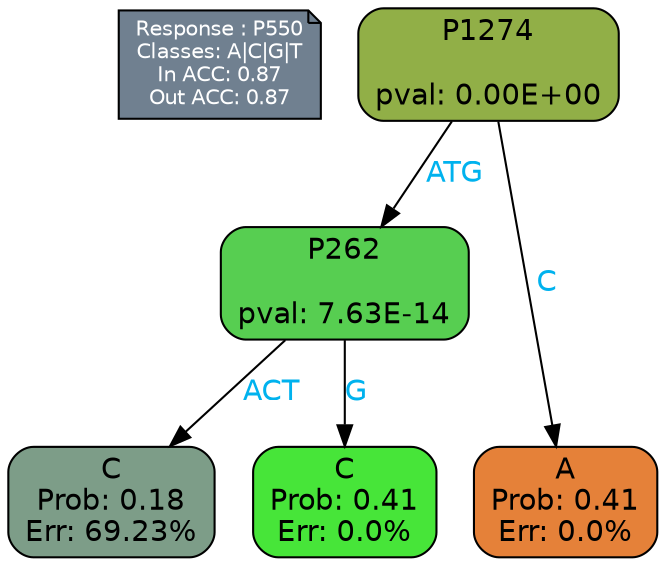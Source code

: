 digraph Tree {
node [shape=box, style="filled, rounded", color="black", fontname=helvetica] ;
graph [ranksep=equally, splines=polylines, bgcolor=transparent, dpi=600] ;
edge [fontname=helvetica] ;
LEGEND [label="Response : P550
Classes: A|C|G|T
In ACC: 0.87
Out ACC: 0.87
",shape=note,align=left,style=filled,fillcolor="slategray",fontcolor="white",fontsize=10];1 [label="P1274

pval: 0.00E+00", fillcolor="#91af47"] ;
2 [label="P262

pval: 7.63E-14", fillcolor="#57ce51"] ;
3 [label="C
Prob: 0.18
Err: 69.23%", fillcolor="#7d9d88"] ;
4 [label="C
Prob: 0.41
Err: 0.0%", fillcolor="#47e539"] ;
5 [label="A
Prob: 0.41
Err: 0.0%", fillcolor="#e58139"] ;
1 -> 2 [label="ATG",fontcolor=deepskyblue2] ;
1 -> 5 [label="C",fontcolor=deepskyblue2] ;
2 -> 3 [label="ACT",fontcolor=deepskyblue2] ;
2 -> 4 [label="G",fontcolor=deepskyblue2] ;
{rank = same; 3;4;5;}{rank = same; LEGEND;1;}}